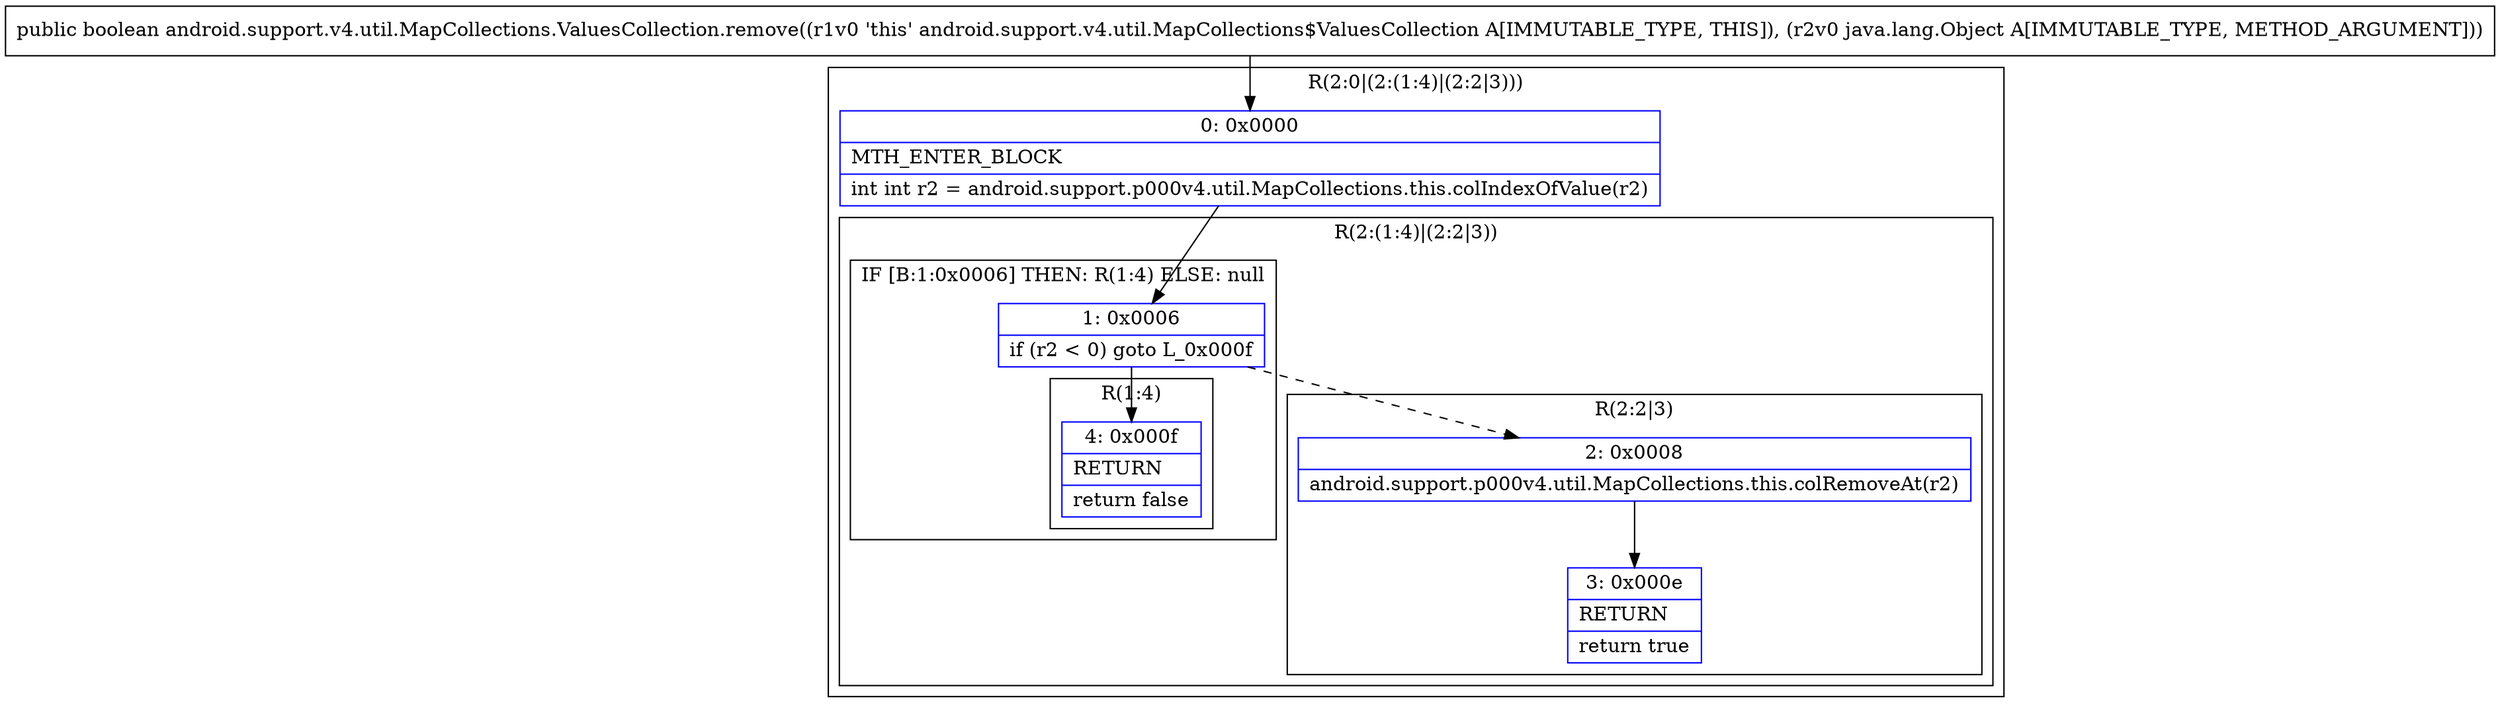 digraph "CFG forandroid.support.v4.util.MapCollections.ValuesCollection.remove(Ljava\/lang\/Object;)Z" {
subgraph cluster_Region_1436905108 {
label = "R(2:0|(2:(1:4)|(2:2|3)))";
node [shape=record,color=blue];
Node_0 [shape=record,label="{0\:\ 0x0000|MTH_ENTER_BLOCK\l|int int r2 = android.support.p000v4.util.MapCollections.this.colIndexOfValue(r2)\l}"];
subgraph cluster_Region_909783795 {
label = "R(2:(1:4)|(2:2|3))";
node [shape=record,color=blue];
subgraph cluster_IfRegion_1452779170 {
label = "IF [B:1:0x0006] THEN: R(1:4) ELSE: null";
node [shape=record,color=blue];
Node_1 [shape=record,label="{1\:\ 0x0006|if (r2 \< 0) goto L_0x000f\l}"];
subgraph cluster_Region_920603916 {
label = "R(1:4)";
node [shape=record,color=blue];
Node_4 [shape=record,label="{4\:\ 0x000f|RETURN\l|return false\l}"];
}
}
subgraph cluster_Region_1377656560 {
label = "R(2:2|3)";
node [shape=record,color=blue];
Node_2 [shape=record,label="{2\:\ 0x0008|android.support.p000v4.util.MapCollections.this.colRemoveAt(r2)\l}"];
Node_3 [shape=record,label="{3\:\ 0x000e|RETURN\l|return true\l}"];
}
}
}
MethodNode[shape=record,label="{public boolean android.support.v4.util.MapCollections.ValuesCollection.remove((r1v0 'this' android.support.v4.util.MapCollections$ValuesCollection A[IMMUTABLE_TYPE, THIS]), (r2v0 java.lang.Object A[IMMUTABLE_TYPE, METHOD_ARGUMENT])) }"];
MethodNode -> Node_0;
Node_0 -> Node_1;
Node_1 -> Node_2[style=dashed];
Node_1 -> Node_4;
Node_2 -> Node_3;
}

